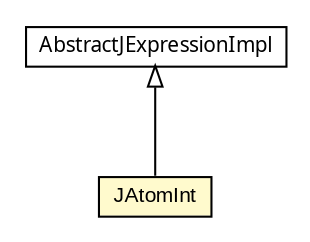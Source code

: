 #!/usr/local/bin/dot
#
# Class diagram 
# Generated by UMLGraph version 5.1 (http://www.umlgraph.org/)
#

digraph G {
	edge [fontname="arial",fontsize=10,labelfontname="arial",labelfontsize=10];
	node [fontname="arial",fontsize=10,shape=plaintext];
	nodesep=0.25;
	ranksep=0.5;
	// com.helger.jcodemodel.JAtomInt
	c7519 [label=<<table title="com.helger.jcodemodel.JAtomInt" border="0" cellborder="1" cellspacing="0" cellpadding="2" port="p" bgcolor="lemonChiffon" href="./JAtomInt.html">
		<tr><td><table border="0" cellspacing="0" cellpadding="1">
<tr><td align="center" balign="center"> JAtomInt </td></tr>
		</table></td></tr>
		</table>>, fontname="arial", fontcolor="black", fontsize=10.0];
	// com.helger.jcodemodel.AbstractJExpressionImpl
	c7548 [label=<<table title="com.helger.jcodemodel.AbstractJExpressionImpl" border="0" cellborder="1" cellspacing="0" cellpadding="2" port="p" href="./AbstractJExpressionImpl.html">
		<tr><td><table border="0" cellspacing="0" cellpadding="1">
<tr><td align="center" balign="center"><font face="ariali"> AbstractJExpressionImpl </font></td></tr>
		</table></td></tr>
		</table>>, fontname="arial", fontcolor="black", fontsize=10.0];
	//com.helger.jcodemodel.JAtomInt extends com.helger.jcodemodel.AbstractJExpressionImpl
	c7548:p -> c7519:p [dir=back,arrowtail=empty];
}

